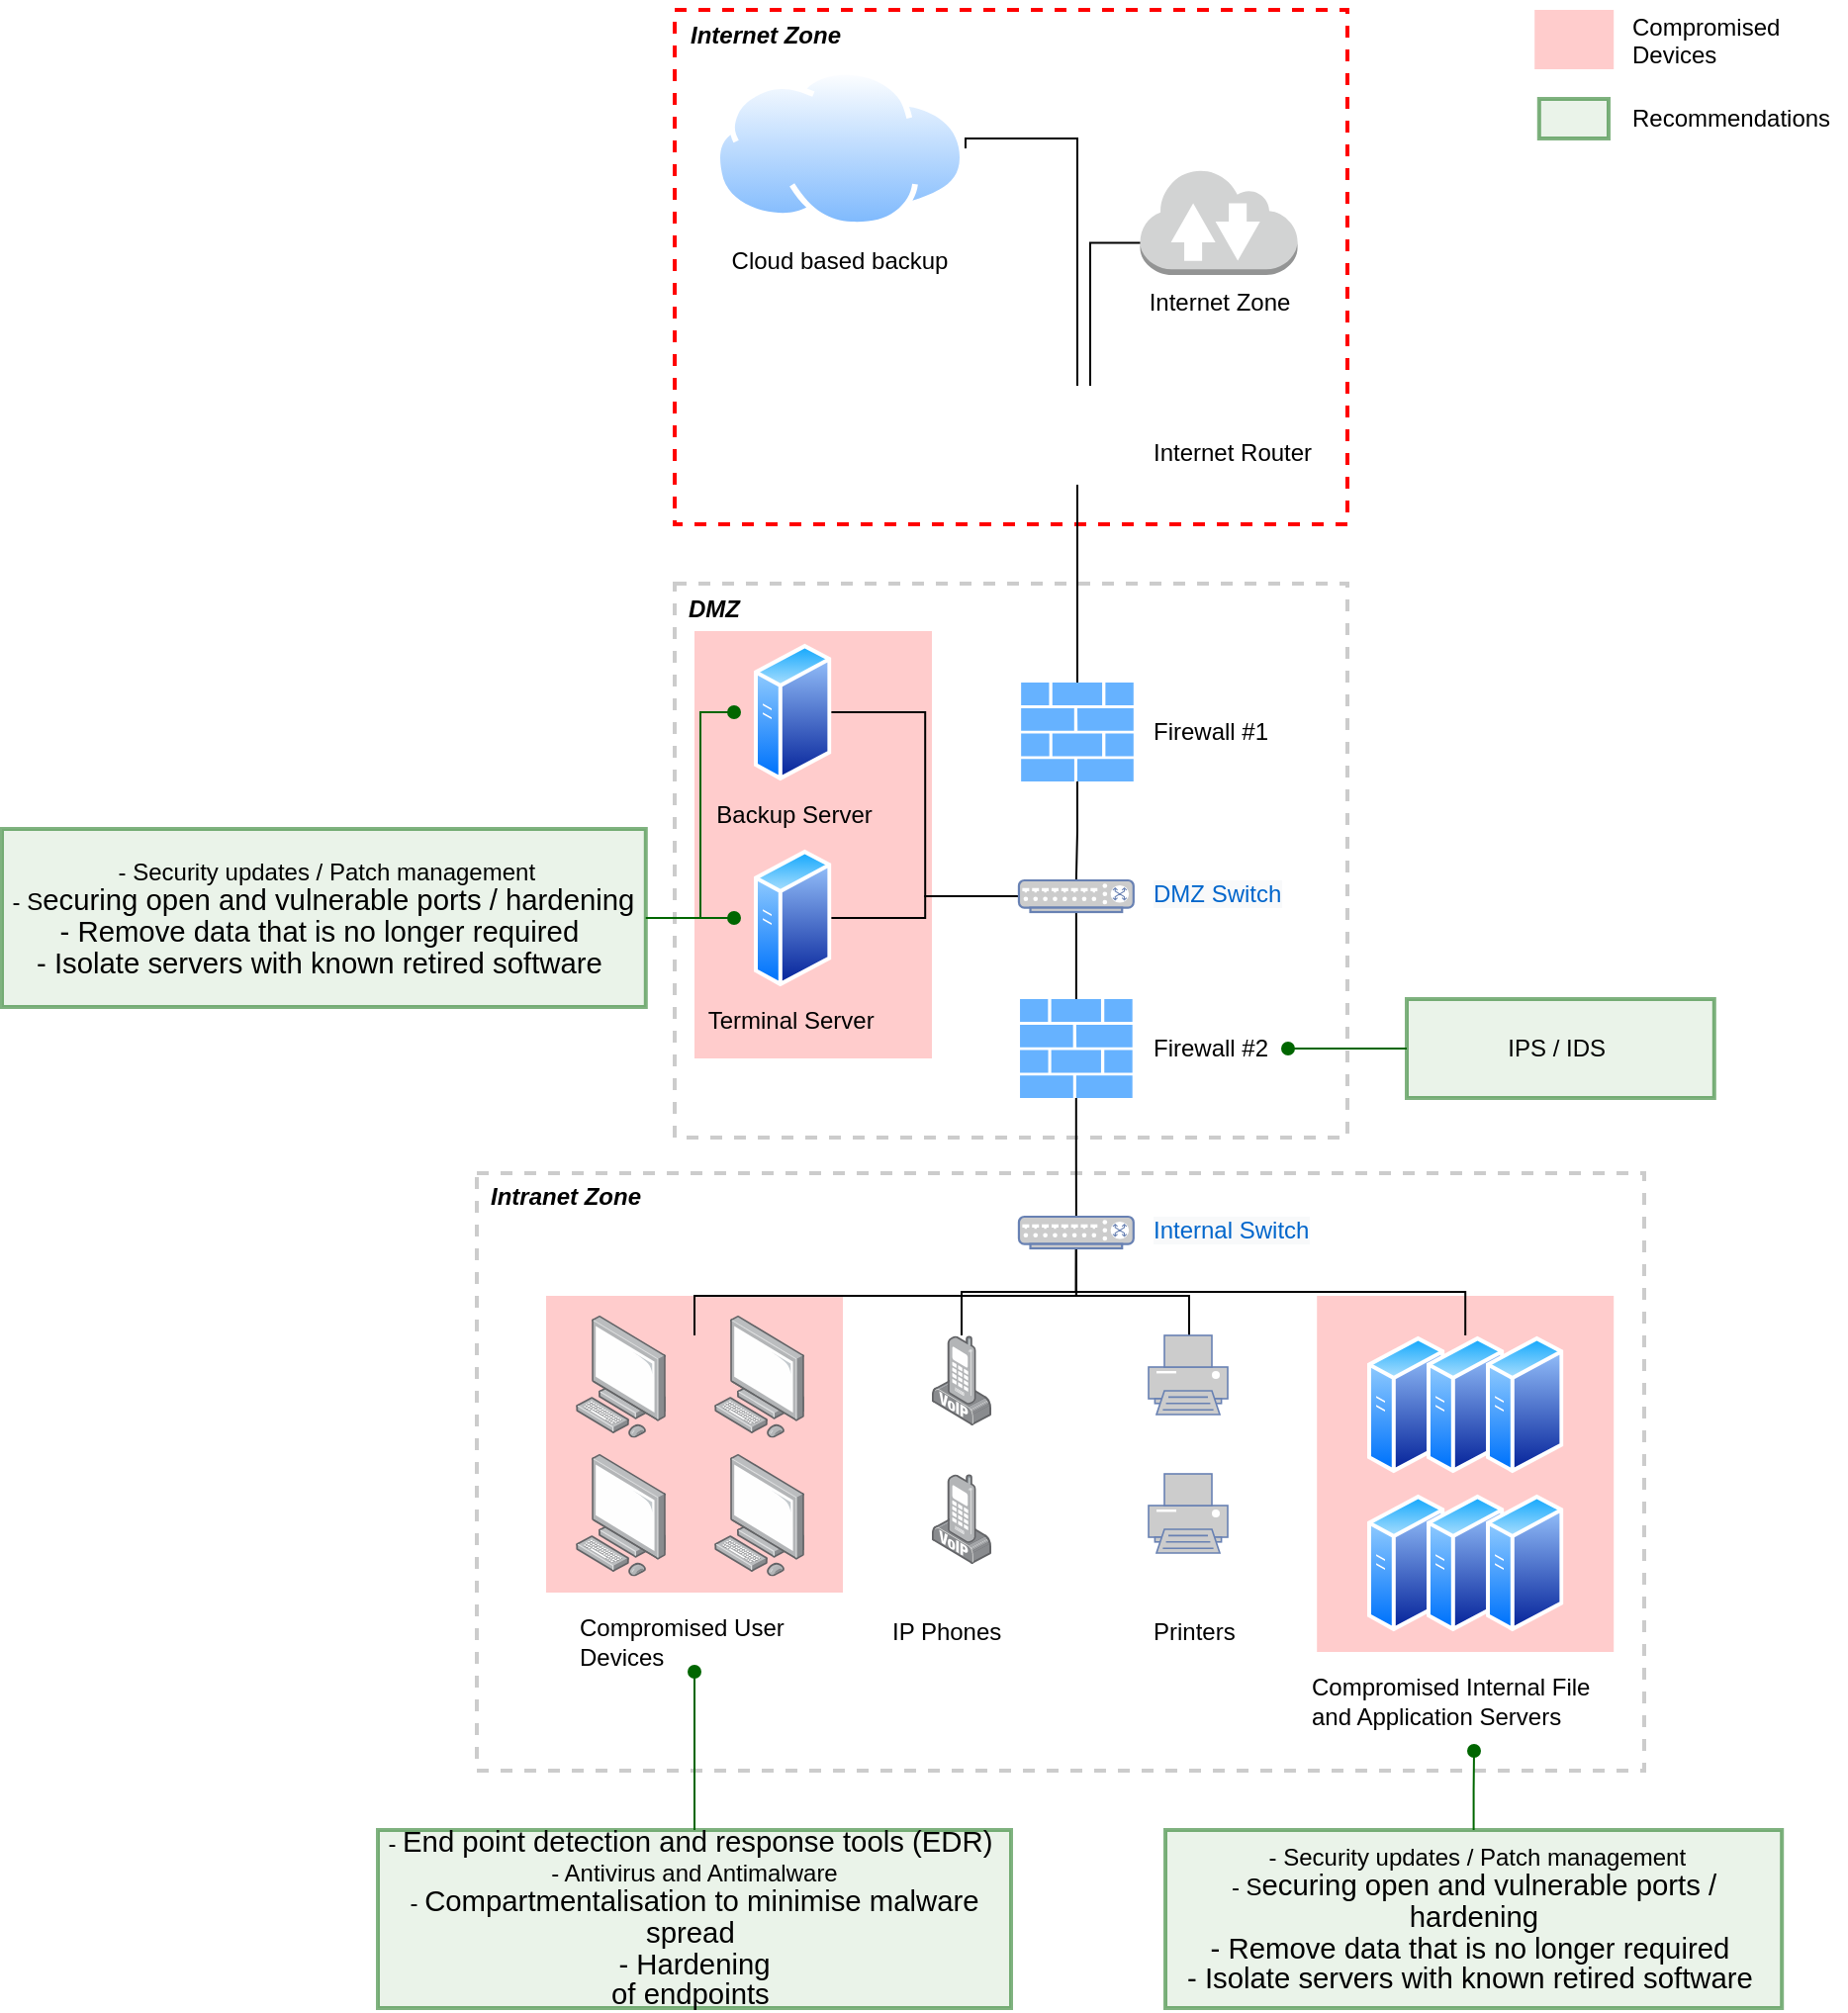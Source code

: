 <mxfile version="17.5.0" type="github">
  <diagram id="l8hXMBHkgcEJcSW0mbfh" name="Page-1">
    <mxGraphModel dx="830" dy="1265" grid="1" gridSize="10" guides="1" tooltips="1" connect="1" arrows="1" fold="1" page="1" pageScale="1" pageWidth="1169" pageHeight="827" math="0" shadow="0">
      <root>
        <mxCell id="0" />
        <mxCell id="1" parent="0" />
        <mxCell id="9ZJ48KXjJRt2zyMgK82v-65" value="" style="whiteSpace=wrap;html=1;fillColor=none;dashed=1;strokeColor=#CCCCCC;strokeWidth=2;" vertex="1" parent="1">
          <mxGeometry x="470" y="-495" width="340" height="280" as="geometry" />
        </mxCell>
        <mxCell id="9ZJ48KXjJRt2zyMgK82v-71" value="" style="whiteSpace=wrap;html=1;dashed=1;strokeColor=none;strokeWidth=4;fillColor=#FF0000;opacity=20;" vertex="1" parent="1">
          <mxGeometry x="480" y="-471" width="120" height="216" as="geometry" />
        </mxCell>
        <mxCell id="9ZJ48KXjJRt2zyMgK82v-70" value="" style="whiteSpace=wrap;html=1;dashed=1;strokeColor=none;strokeWidth=4;fillColor=#FF0000;opacity=20;" vertex="1" parent="1">
          <mxGeometry x="794.6" y="-135" width="150" height="180" as="geometry" />
        </mxCell>
        <mxCell id="9ZJ48KXjJRt2zyMgK82v-69" value="" style="whiteSpace=wrap;html=1;dashed=1;strokeColor=none;strokeWidth=4;fillColor=#FF0000;opacity=20;" vertex="1" parent="1">
          <mxGeometry x="405" y="-135" width="150" height="150" as="geometry" />
        </mxCell>
        <mxCell id="9ZJ48KXjJRt2zyMgK82v-67" value="" style="whiteSpace=wrap;html=1;fillColor=none;dashed=1;strokeColor=#FF0000;strokeWidth=2;" vertex="1" parent="1">
          <mxGeometry x="470" y="-785" width="340" height="260" as="geometry" />
        </mxCell>
        <mxCell id="9ZJ48KXjJRt2zyMgK82v-63" value="" style="whiteSpace=wrap;html=1;fillColor=none;dashed=1;strokeColor=#CCCCCC;strokeWidth=2;" vertex="1" parent="1">
          <mxGeometry x="370" y="-197" width="590" height="302" as="geometry" />
        </mxCell>
        <mxCell id="9ZJ48KXjJRt2zyMgK82v-1" value="Cloud based backup" style="aspect=fixed;perimeter=ellipsePerimeter;html=1;align=center;shadow=0;dashed=0;spacingTop=3;image;image=img/lib/active_directory/internet_cloud.svg;" vertex="1" parent="1">
          <mxGeometry x="490" y="-755" width="126.99" height="80" as="geometry" />
        </mxCell>
        <mxCell id="9ZJ48KXjJRt2zyMgK82v-2" value="Internet Zone" style="outlineConnect=0;dashed=0;verticalLabelPosition=bottom;verticalAlign=top;align=center;html=1;shape=mxgraph.aws3.internet_2;fillColor=#D2D3D3;gradientColor=none;" vertex="1" parent="1">
          <mxGeometry x="705.25" y="-705" width="79.5" height="54" as="geometry" />
        </mxCell>
        <mxCell id="9ZJ48KXjJRt2zyMgK82v-50" style="edgeStyle=orthogonalEdgeStyle;rounded=0;orthogonalLoop=1;jettySize=auto;html=1;entryX=0;entryY=0.7;entryDx=0;entryDy=0;entryPerimeter=0;endArrow=none;endFill=0;" edge="1" parent="1" source="9ZJ48KXjJRt2zyMgK82v-4" target="9ZJ48KXjJRt2zyMgK82v-2">
          <mxGeometry relative="1" as="geometry">
            <Array as="points">
              <mxPoint x="680" y="-667" />
            </Array>
          </mxGeometry>
        </mxCell>
        <mxCell id="9ZJ48KXjJRt2zyMgK82v-51" style="edgeStyle=orthogonalEdgeStyle;rounded=0;orthogonalLoop=1;jettySize=auto;html=1;entryX=1;entryY=0.5;entryDx=0;entryDy=0;endArrow=none;endFill=0;" edge="1" parent="1" source="9ZJ48KXjJRt2zyMgK82v-4" target="9ZJ48KXjJRt2zyMgK82v-1">
          <mxGeometry relative="1" as="geometry">
            <Array as="points">
              <mxPoint x="674" y="-720" />
            </Array>
          </mxGeometry>
        </mxCell>
        <mxCell id="9ZJ48KXjJRt2zyMgK82v-4" value="" style="shape=image;html=1;verticalAlign=top;verticalLabelPosition=bottom;labelBackgroundColor=#ffffff;imageAspect=0;aspect=fixed;image=https://cdn1.iconfinder.com/data/icons/computer-hardware-cute-style-vol-1/52/device__wifi__signal__wireless__connection__internet__router-128.png;imageBackground=none;" vertex="1" parent="1">
          <mxGeometry x="648.49" y="-595" width="50" height="50" as="geometry" />
        </mxCell>
        <mxCell id="9ZJ48KXjJRt2zyMgK82v-48" style="edgeStyle=orthogonalEdgeStyle;rounded=0;orthogonalLoop=1;jettySize=auto;html=1;entryX=0.5;entryY=0;entryDx=0;entryDy=0;entryPerimeter=0;endArrow=none;endFill=0;" edge="1" parent="1" source="9ZJ48KXjJRt2zyMgK82v-5" target="9ZJ48KXjJRt2zyMgK82v-27">
          <mxGeometry relative="1" as="geometry" />
        </mxCell>
        <mxCell id="9ZJ48KXjJRt2zyMgK82v-49" style="edgeStyle=orthogonalEdgeStyle;rounded=0;orthogonalLoop=1;jettySize=auto;html=1;exitX=0.5;exitY=0;exitDx=0;exitDy=0;exitPerimeter=0;entryX=0.5;entryY=1;entryDx=0;entryDy=0;endArrow=none;endFill=0;" edge="1" parent="1" source="9ZJ48KXjJRt2zyMgK82v-5" target="9ZJ48KXjJRt2zyMgK82v-4">
          <mxGeometry relative="1" as="geometry" />
        </mxCell>
        <mxCell id="9ZJ48KXjJRt2zyMgK82v-5" value="" style="sketch=0;aspect=fixed;pointerEvents=1;shadow=0;dashed=0;html=1;strokeColor=none;labelPosition=center;verticalLabelPosition=bottom;verticalAlign=top;align=center;fillColor=#66B2FF;shape=mxgraph.mscae.enterprise.firewall" vertex="1" parent="1">
          <mxGeometry x="645.08" y="-445" width="56.82" height="50" as="geometry" />
        </mxCell>
        <mxCell id="9ZJ48KXjJRt2zyMgK82v-46" style="edgeStyle=orthogonalEdgeStyle;rounded=0;orthogonalLoop=1;jettySize=auto;html=1;endArrow=none;endFill=0;" edge="1" parent="1" source="9ZJ48KXjJRt2zyMgK82v-9" target="9ZJ48KXjJRt2zyMgK82v-28">
          <mxGeometry relative="1" as="geometry" />
        </mxCell>
        <mxCell id="9ZJ48KXjJRt2zyMgK82v-9" value="" style="sketch=0;aspect=fixed;pointerEvents=1;shadow=0;dashed=0;html=1;strokeColor=none;labelPosition=center;verticalLabelPosition=bottom;verticalAlign=top;align=center;fillColor=#66B2FF;shape=mxgraph.mscae.enterprise.firewall" vertex="1" parent="1">
          <mxGeometry x="644.52" y="-285" width="56.82" height="50" as="geometry" />
        </mxCell>
        <mxCell id="9ZJ48KXjJRt2zyMgK82v-19" value="" style="points=[];aspect=fixed;html=1;align=center;shadow=0;dashed=0;image;image=img/lib/allied_telesis/computer_and_terminals/VOIP_IP_phone.svg;fillColor=#3399FF;" vertex="1" parent="1">
          <mxGeometry x="600" y="-115" width="30" height="45.6" as="geometry" />
        </mxCell>
        <mxCell id="9ZJ48KXjJRt2zyMgK82v-20" value="Backup Server" style="aspect=fixed;perimeter=ellipsePerimeter;html=1;align=center;shadow=0;dashed=0;spacingTop=3;image;image=img/lib/active_directory/generic_server.svg;fillColor=#3399FF;labelBackgroundColor=none;" vertex="1" parent="1">
          <mxGeometry x="510" y="-465" width="39.2" height="70" as="geometry" />
        </mxCell>
        <mxCell id="9ZJ48KXjJRt2zyMgK82v-22" value="Terminal Server&amp;nbsp;" style="aspect=fixed;perimeter=ellipsePerimeter;html=1;align=center;shadow=0;dashed=0;spacingTop=3;image;image=img/lib/active_directory/generic_server.svg;fillColor=#3399FF;labelBackgroundColor=none;" vertex="1" parent="1">
          <mxGeometry x="510" y="-361" width="39.2" height="70" as="geometry" />
        </mxCell>
        <mxCell id="9ZJ48KXjJRt2zyMgK82v-24" value="" style="aspect=fixed;perimeter=ellipsePerimeter;html=1;align=center;shadow=0;dashed=0;spacingTop=3;image;image=img/lib/active_directory/generic_server.svg;fillColor=#3399FF;" vertex="1" parent="1">
          <mxGeometry x="820" y="-115" width="39.2" height="70" as="geometry" />
        </mxCell>
        <mxCell id="9ZJ48KXjJRt2zyMgK82v-25" value="" style="aspect=fixed;perimeter=ellipsePerimeter;html=1;align=center;shadow=0;dashed=0;spacingTop=3;image;image=img/lib/active_directory/generic_server.svg;fillColor=#3399FF;" vertex="1" parent="1">
          <mxGeometry x="820" y="-35" width="39.2" height="70" as="geometry" />
        </mxCell>
        <mxCell id="9ZJ48KXjJRt2zyMgK82v-47" style="edgeStyle=orthogonalEdgeStyle;rounded=0;orthogonalLoop=1;jettySize=auto;html=1;exitX=0.5;exitY=1;exitDx=0;exitDy=0;exitPerimeter=0;entryX=0.5;entryY=0;entryDx=0;entryDy=0;entryPerimeter=0;endArrow=none;endFill=0;" edge="1" parent="1" source="9ZJ48KXjJRt2zyMgK82v-27" target="9ZJ48KXjJRt2zyMgK82v-9">
          <mxGeometry relative="1" as="geometry" />
        </mxCell>
        <mxCell id="9ZJ48KXjJRt2zyMgK82v-52" style="edgeStyle=orthogonalEdgeStyle;rounded=0;orthogonalLoop=1;jettySize=auto;html=1;entryX=1;entryY=0.5;entryDx=0;entryDy=0;endArrow=none;endFill=0;" edge="1" parent="1" source="9ZJ48KXjJRt2zyMgK82v-27" target="9ZJ48KXjJRt2zyMgK82v-20">
          <mxGeometry relative="1" as="geometry" />
        </mxCell>
        <mxCell id="9ZJ48KXjJRt2zyMgK82v-53" style="edgeStyle=orthogonalEdgeStyle;rounded=0;orthogonalLoop=1;jettySize=auto;html=1;endArrow=none;endFill=0;" edge="1" parent="1" source="9ZJ48KXjJRt2zyMgK82v-27" target="9ZJ48KXjJRt2zyMgK82v-22">
          <mxGeometry relative="1" as="geometry" />
        </mxCell>
        <mxCell id="9ZJ48KXjJRt2zyMgK82v-27" value="" style="fontColor=#0066CC;verticalAlign=top;verticalLabelPosition=bottom;labelPosition=center;align=center;html=1;outlineConnect=0;fillColor=#CCCCCC;strokeColor=#6881B3;gradientColor=none;gradientDirection=north;strokeWidth=2;shape=mxgraph.networks.switch;" vertex="1" parent="1">
          <mxGeometry x="643.97" y="-345" width="57.93" height="16" as="geometry" />
        </mxCell>
        <mxCell id="9ZJ48KXjJRt2zyMgK82v-41" style="edgeStyle=orthogonalEdgeStyle;rounded=0;orthogonalLoop=1;jettySize=auto;html=1;exitX=0.5;exitY=1;exitDx=0;exitDy=0;exitPerimeter=0;endArrow=none;endFill=0;" edge="1" parent="1" source="9ZJ48KXjJRt2zyMgK82v-28" target="9ZJ48KXjJRt2zyMgK82v-37">
          <mxGeometry relative="1" as="geometry" />
        </mxCell>
        <mxCell id="9ZJ48KXjJRt2zyMgK82v-43" style="edgeStyle=orthogonalEdgeStyle;rounded=0;orthogonalLoop=1;jettySize=auto;html=1;exitX=0.5;exitY=1;exitDx=0;exitDy=0;exitPerimeter=0;endArrow=none;endFill=0;" edge="1" parent="1" source="9ZJ48KXjJRt2zyMgK82v-28" target="9ZJ48KXjJRt2zyMgK82v-19">
          <mxGeometry relative="1" as="geometry" />
        </mxCell>
        <mxCell id="9ZJ48KXjJRt2zyMgK82v-44" style="edgeStyle=orthogonalEdgeStyle;rounded=0;orthogonalLoop=1;jettySize=auto;html=1;endArrow=none;endFill=0;" edge="1" parent="1" source="9ZJ48KXjJRt2zyMgK82v-28" target="9ZJ48KXjJRt2zyMgK82v-29">
          <mxGeometry relative="1" as="geometry">
            <Array as="points">
              <mxPoint x="673" y="-135" />
              <mxPoint x="730" y="-135" />
            </Array>
          </mxGeometry>
        </mxCell>
        <mxCell id="9ZJ48KXjJRt2zyMgK82v-45" style="edgeStyle=orthogonalEdgeStyle;rounded=0;orthogonalLoop=1;jettySize=auto;html=1;endArrow=none;endFill=0;" edge="1" parent="1" source="9ZJ48KXjJRt2zyMgK82v-28">
          <mxGeometry relative="1" as="geometry">
            <mxPoint x="480" y="-115" as="targetPoint" />
            <Array as="points">
              <mxPoint x="673" y="-135" />
              <mxPoint x="480" y="-135" />
            </Array>
          </mxGeometry>
        </mxCell>
        <mxCell id="9ZJ48KXjJRt2zyMgK82v-28" value="" style="fontColor=#0066CC;verticalAlign=top;verticalLabelPosition=bottom;labelPosition=center;align=center;html=1;outlineConnect=0;fillColor=#CCCCCC;strokeColor=#6881B3;gradientColor=none;gradientDirection=north;strokeWidth=2;shape=mxgraph.networks.switch;" vertex="1" parent="1">
          <mxGeometry x="643.97" y="-175" width="57.93" height="16" as="geometry" />
        </mxCell>
        <mxCell id="9ZJ48KXjJRt2zyMgK82v-29" value="" style="fontColor=#0066CC;verticalAlign=top;verticalLabelPosition=bottom;labelPosition=center;align=center;html=1;outlineConnect=0;fillColor=#CCCCCC;strokeColor=#6881B3;gradientColor=none;gradientDirection=north;strokeWidth=2;shape=mxgraph.networks.printer;" vertex="1" parent="1">
          <mxGeometry x="709.5" y="-115" width="40" height="40" as="geometry" />
        </mxCell>
        <mxCell id="9ZJ48KXjJRt2zyMgK82v-30" value="" style="points=[];aspect=fixed;html=1;align=center;shadow=0;dashed=0;image;image=img/lib/allied_telesis/computer_and_terminals/Personal_Computer.svg;fillColor=#3399FF;" vertex="1" parent="1">
          <mxGeometry x="490" y="-125" width="45.6" height="61.8" as="geometry" />
        </mxCell>
        <mxCell id="9ZJ48KXjJRt2zyMgK82v-32" value="" style="points=[];aspect=fixed;html=1;align=center;shadow=0;dashed=0;image;image=img/lib/allied_telesis/computer_and_terminals/Personal_Computer.svg;fillColor=#3399FF;" vertex="1" parent="1">
          <mxGeometry x="420" y="-125" width="45.6" height="61.8" as="geometry" />
        </mxCell>
        <mxCell id="9ZJ48KXjJRt2zyMgK82v-33" value="" style="points=[];aspect=fixed;html=1;align=center;shadow=0;dashed=0;image;image=img/lib/allied_telesis/computer_and_terminals/VOIP_IP_phone.svg;fillColor=#3399FF;" vertex="1" parent="1">
          <mxGeometry x="600" y="-45" width="30" height="45.6" as="geometry" />
        </mxCell>
        <mxCell id="9ZJ48KXjJRt2zyMgK82v-34" value="" style="fontColor=#0066CC;verticalAlign=top;verticalLabelPosition=bottom;labelPosition=center;align=center;html=1;outlineConnect=0;fillColor=#CCCCCC;strokeColor=#6881B3;gradientColor=none;gradientDirection=north;strokeWidth=2;shape=mxgraph.networks.printer;" vertex="1" parent="1">
          <mxGeometry x="709.5" y="-45" width="40" height="40" as="geometry" />
        </mxCell>
        <mxCell id="9ZJ48KXjJRt2zyMgK82v-35" value="" style="points=[];aspect=fixed;html=1;align=center;shadow=0;dashed=0;image;image=img/lib/allied_telesis/computer_and_terminals/Personal_Computer.svg;fillColor=#3399FF;" vertex="1" parent="1">
          <mxGeometry x="490" y="-55" width="45.6" height="61.8" as="geometry" />
        </mxCell>
        <mxCell id="9ZJ48KXjJRt2zyMgK82v-36" value="" style="points=[];aspect=fixed;html=1;align=center;shadow=0;dashed=0;image;image=img/lib/allied_telesis/computer_and_terminals/Personal_Computer.svg;fillColor=#3399FF;" vertex="1" parent="1">
          <mxGeometry x="420" y="-55" width="45.6" height="61.8" as="geometry" />
        </mxCell>
        <mxCell id="9ZJ48KXjJRt2zyMgK82v-37" value="" style="aspect=fixed;perimeter=ellipsePerimeter;html=1;align=center;shadow=0;dashed=0;spacingTop=3;image;image=img/lib/active_directory/generic_server.svg;fillColor=#3399FF;" vertex="1" parent="1">
          <mxGeometry x="850" y="-115" width="39.2" height="70" as="geometry" />
        </mxCell>
        <mxCell id="9ZJ48KXjJRt2zyMgK82v-38" value="" style="aspect=fixed;perimeter=ellipsePerimeter;html=1;align=center;shadow=0;dashed=0;spacingTop=3;image;image=img/lib/active_directory/generic_server.svg;fillColor=#3399FF;" vertex="1" parent="1">
          <mxGeometry x="850" y="-35" width="39.2" height="70" as="geometry" />
        </mxCell>
        <mxCell id="9ZJ48KXjJRt2zyMgK82v-39" value="" style="aspect=fixed;perimeter=ellipsePerimeter;html=1;align=center;shadow=0;dashed=0;spacingTop=3;image;image=img/lib/active_directory/generic_server.svg;fillColor=#3399FF;" vertex="1" parent="1">
          <mxGeometry x="880" y="-115" width="39.2" height="70" as="geometry" />
        </mxCell>
        <mxCell id="9ZJ48KXjJRt2zyMgK82v-40" value="" style="aspect=fixed;perimeter=ellipsePerimeter;html=1;align=center;shadow=0;dashed=0;spacingTop=3;image;image=img/lib/active_directory/generic_server.svg;fillColor=#3399FF;" vertex="1" parent="1">
          <mxGeometry x="880" y="-35" width="39.2" height="70" as="geometry" />
        </mxCell>
        <mxCell id="9ZJ48KXjJRt2zyMgK82v-54" value="Firewall #1" style="text;html=1;resizable=0;autosize=1;align=left;verticalAlign=middle;points=[];fillColor=none;strokeColor=none;rounded=0;" vertex="1" parent="1">
          <mxGeometry x="710" y="-430" width="70" height="20" as="geometry" />
        </mxCell>
        <mxCell id="9ZJ48KXjJRt2zyMgK82v-55" value="Firewall #2" style="text;html=1;resizable=0;autosize=1;align=left;verticalAlign=middle;points=[];fillColor=none;strokeColor=none;rounded=0;" vertex="1" parent="1">
          <mxGeometry x="710" y="-270" width="70" height="20" as="geometry" />
        </mxCell>
        <mxCell id="9ZJ48KXjJRt2zyMgK82v-56" value="&lt;span style=&quot;color: rgb(0, 102, 204); font-family: helvetica; font-size: 12px; font-style: normal; font-weight: 400; letter-spacing: normal; text-indent: 0px; text-transform: none; word-spacing: 0px; background-color: rgb(248, 249, 250); display: inline; float: none;&quot;&gt;DMZ Switch&lt;/span&gt;" style="text;whiteSpace=wrap;html=1;align=left;" vertex="1" parent="1">
          <mxGeometry x="710" y="-352" width="90" height="30" as="geometry" />
        </mxCell>
        <mxCell id="9ZJ48KXjJRt2zyMgK82v-57" value="&lt;span style=&quot;color: rgb(0, 0, 0); font-family: helvetica; font-size: 12px; font-style: normal; font-weight: 400; letter-spacing: normal; text-indent: 0px; text-transform: none; word-spacing: 0px; background-color: rgb(255, 255, 255); display: inline; float: none;&quot;&gt;Internet Router&lt;/span&gt;" style="text;whiteSpace=wrap;html=1;align=left;" vertex="1" parent="1">
          <mxGeometry x="710" y="-575" width="110" height="30" as="geometry" />
        </mxCell>
        <mxCell id="9ZJ48KXjJRt2zyMgK82v-58" value="&lt;span style=&quot;color: rgb(0 , 102 , 204) ; font-family: &amp;#34;helvetica&amp;#34; ; font-size: 12px ; font-style: normal ; font-weight: 400 ; letter-spacing: normal ; text-indent: 0px ; text-transform: none ; word-spacing: 0px ; background-color: rgb(248 , 249 , 250) ; display: inline ; float: none&quot;&gt;Internal Switch&lt;/span&gt;" style="text;whiteSpace=wrap;html=1;align=left;" vertex="1" parent="1">
          <mxGeometry x="710" y="-182" width="90" height="30" as="geometry" />
        </mxCell>
        <mxCell id="9ZJ48KXjJRt2zyMgK82v-59" value="Compromised User &lt;br&gt;Devices" style="text;html=1;resizable=0;autosize=1;align=left;verticalAlign=middle;points=[];fillColor=none;strokeColor=none;rounded=0;" vertex="1" parent="1">
          <mxGeometry x="420" y="25" width="120" height="30" as="geometry" />
        </mxCell>
        <mxCell id="9ZJ48KXjJRt2zyMgK82v-60" value="IP Phones" style="text;html=1;resizable=0;autosize=1;align=left;verticalAlign=middle;points=[];fillColor=none;strokeColor=none;rounded=0;" vertex="1" parent="1">
          <mxGeometry x="578.49" y="25" width="70" height="20" as="geometry" />
        </mxCell>
        <mxCell id="9ZJ48KXjJRt2zyMgK82v-61" value="Printers" style="text;html=1;resizable=0;autosize=1;align=left;verticalAlign=middle;points=[];fillColor=none;strokeColor=none;rounded=0;" vertex="1" parent="1">
          <mxGeometry x="709.5" y="25" width="60" height="20" as="geometry" />
        </mxCell>
        <mxCell id="9ZJ48KXjJRt2zyMgK82v-62" value="Compromised Internal File &lt;br&gt;and Application Servers" style="text;html=1;resizable=0;autosize=1;align=left;verticalAlign=middle;points=[];fillColor=none;strokeColor=none;rounded=0;" vertex="1" parent="1">
          <mxGeometry x="789.6" y="55" width="160" height="30" as="geometry" />
        </mxCell>
        <mxCell id="9ZJ48KXjJRt2zyMgK82v-64" value="Intranet Zone" style="text;html=1;resizable=0;autosize=1;align=left;verticalAlign=middle;points=[];fillColor=none;strokeColor=none;rounded=0;fontStyle=3" vertex="1" parent="1">
          <mxGeometry x="375" y="-195" width="90" height="20" as="geometry" />
        </mxCell>
        <mxCell id="9ZJ48KXjJRt2zyMgK82v-66" value="DMZ" style="text;html=1;resizable=0;autosize=1;align=left;verticalAlign=middle;points=[];fillColor=none;strokeColor=none;rounded=0;fontStyle=3" vertex="1" parent="1">
          <mxGeometry x="475" y="-492" width="40" height="20" as="geometry" />
        </mxCell>
        <mxCell id="9ZJ48KXjJRt2zyMgK82v-68" value="Internet Zone" style="text;html=1;resizable=0;autosize=1;align=left;verticalAlign=middle;points=[];fillColor=none;strokeColor=none;rounded=0;fontStyle=3" vertex="1" parent="1">
          <mxGeometry x="475.8" y="-782" width="90" height="20" as="geometry" />
        </mxCell>
        <mxCell id="9ZJ48KXjJRt2zyMgK82v-72" value="" style="whiteSpace=wrap;html=1;dashed=1;strokeColor=none;strokeWidth=4;fillColor=#FF0000;opacity=20;labelBorderColor=none;" vertex="1" parent="1">
          <mxGeometry x="904.6" y="-785" width="40" height="30" as="geometry" />
        </mxCell>
        <mxCell id="9ZJ48KXjJRt2zyMgK82v-73" value="&lt;span style=&quot;color: rgb(0 , 0 , 0) ; font-family: &amp;#34;helvetica&amp;#34; ; font-size: 12px ; font-style: normal ; font-weight: 400 ; letter-spacing: normal ; text-indent: 0px ; text-transform: none ; word-spacing: 0px ; background-color: rgb(255 , 255 , 255) ; display: inline ; float: none&quot;&gt;Compromised Devices&lt;/span&gt;" style="text;whiteSpace=wrap;html=1;align=left;" vertex="1" parent="1">
          <mxGeometry x="951.6" y="-790" width="110" height="30" as="geometry" />
        </mxCell>
        <mxCell id="9ZJ48KXjJRt2zyMgK82v-85" style="edgeStyle=orthogonalEdgeStyle;rounded=0;orthogonalLoop=1;jettySize=auto;html=1;startArrow=none;startFill=0;endArrow=oval;endFill=1;strokeColor=#006600;" edge="1" parent="1" source="9ZJ48KXjJRt2zyMgK82v-76" target="9ZJ48KXjJRt2zyMgK82v-59">
          <mxGeometry relative="1" as="geometry" />
        </mxCell>
        <mxCell id="9ZJ48KXjJRt2zyMgK82v-76" value="-&amp;nbsp;&lt;span style=&quot;font-size: 11.0pt ; line-height: 107% ; font-family: &amp;#34;calibri&amp;#34; , sans-serif&quot;&gt;End&amp;nbsp;point detection and response tools (EDR)&amp;nbsp;&lt;/span&gt;&lt;br&gt;- Antivirus and Antimalware&lt;br&gt;-&amp;nbsp;&lt;span style=&quot;font-size: 11.0pt ; line-height: 107% ; font-family: &amp;#34;calibri&amp;#34; , sans-serif&quot;&gt;Compartmentalisation to minimise malware spread&amp;nbsp;&lt;br&gt;-&amp;nbsp;&lt;span style=&quot;font-size: 11.0pt ; line-height: 107% ; font-family: &amp;#34;calibri&amp;#34; , sans-serif&quot;&gt;Hardening&lt;br/&gt;of endpoints&amp;nbsp;&lt;/span&gt;&lt;br&gt;&lt;/span&gt;" style="whiteSpace=wrap;html=1;labelBackgroundColor=none;labelBorderColor=none;strokeColor=#006600;strokeWidth=2;fillColor=#d5e8d4;opacity=50;align=center;" vertex="1" parent="1">
          <mxGeometry x="320" y="135" width="320" height="90" as="geometry" />
        </mxCell>
        <mxCell id="9ZJ48KXjJRt2zyMgK82v-86" style="edgeStyle=orthogonalEdgeStyle;rounded=0;orthogonalLoop=1;jettySize=auto;html=1;startArrow=none;startFill=0;endArrow=oval;endFill=1;strokeColor=#006600;" edge="1" parent="1" source="9ZJ48KXjJRt2zyMgK82v-77">
          <mxGeometry relative="1" as="geometry">
            <mxPoint x="874" y="95" as="targetPoint" />
          </mxGeometry>
        </mxCell>
        <mxCell id="9ZJ48KXjJRt2zyMgK82v-77" value="&amp;nbsp;- Security updates / Patch management&lt;br&gt;- S&lt;span style=&quot;font-size: 11pt ; line-height: 15.693px ; font-family: &amp;#34;calibri&amp;#34; , sans-serif&quot;&gt;ecuring open and vulnerable ports / hardening&lt;br&gt;-&amp;nbsp;&lt;span style=&quot;font-size: 11pt ; line-height: 15.693px&quot;&gt;Remove data that is no longer required&amp;nbsp;&lt;br&gt;&lt;/span&gt;-&amp;nbsp;&lt;span style=&quot;font-size: 11pt ; line-height: 15.693px&quot;&gt;Isolate&amp;nbsp;servers with known retired software&amp;nbsp;&lt;/span&gt;&lt;/span&gt;" style="whiteSpace=wrap;html=1;labelBackgroundColor=none;labelBorderColor=none;strokeColor=#006600;strokeWidth=2;fillColor=#d5e8d4;opacity=50;align=center;" vertex="1" parent="1">
          <mxGeometry x="718" y="135" width="311.6" height="90" as="geometry" />
        </mxCell>
        <mxCell id="9ZJ48KXjJRt2zyMgK82v-84" style="edgeStyle=orthogonalEdgeStyle;rounded=0;orthogonalLoop=1;jettySize=auto;html=1;startArrow=none;startFill=0;endArrow=oval;endFill=1;strokeColor=#006600;" edge="1" parent="1" source="9ZJ48KXjJRt2zyMgK82v-78">
          <mxGeometry relative="1" as="geometry">
            <mxPoint x="500" y="-326" as="targetPoint" />
          </mxGeometry>
        </mxCell>
        <mxCell id="9ZJ48KXjJRt2zyMgK82v-91" style="edgeStyle=orthogonalEdgeStyle;rounded=0;orthogonalLoop=1;jettySize=auto;html=1;startArrow=none;startFill=0;endArrow=oval;endFill=1;strokeColor=#006600;" edge="1" parent="1" source="9ZJ48KXjJRt2zyMgK82v-78">
          <mxGeometry relative="1" as="geometry">
            <mxPoint x="500" y="-430" as="targetPoint" />
            <Array as="points">
              <mxPoint x="483" y="-326" />
              <mxPoint x="483" y="-430" />
            </Array>
          </mxGeometry>
        </mxCell>
        <mxCell id="9ZJ48KXjJRt2zyMgK82v-78" value="&amp;nbsp;- Security updates / Patch management&lt;br&gt;- S&lt;span style=&quot;font-size: 11.0pt ; line-height: 107% ; font-family: &amp;#34;calibri&amp;#34; , sans-serif&quot;&gt;ecuring open and vulnerable ports / hardening&lt;br&gt;-&amp;nbsp;&lt;span style=&quot;font-size: 11.0pt ; line-height: 107% ; font-family: &amp;#34;calibri&amp;#34; , sans-serif&quot;&gt;Remove data that is no longer required&amp;nbsp;&lt;br&gt;&lt;/span&gt;-&amp;nbsp;&lt;span style=&quot;font-size: 11.0pt ; line-height: 107% ; font-family: &amp;#34;calibri&amp;#34; , sans-serif&quot;&gt;Isolate&amp;nbsp;servers with known retired software&amp;nbsp;&lt;/span&gt;&lt;br&gt;&lt;/span&gt;" style="whiteSpace=wrap;html=1;labelBackgroundColor=none;labelBorderColor=none;strokeColor=#006600;strokeWidth=2;fillColor=#d5e8d4;opacity=50;align=center;" vertex="1" parent="1">
          <mxGeometry x="130" y="-371" width="325.4" height="90" as="geometry" />
        </mxCell>
        <mxCell id="9ZJ48KXjJRt2zyMgK82v-80" style="edgeStyle=orthogonalEdgeStyle;rounded=0;orthogonalLoop=1;jettySize=auto;html=1;endArrow=oval;endFill=1;startArrow=none;startFill=0;strokeColor=#006600;" edge="1" parent="1" source="9ZJ48KXjJRt2zyMgK82v-79" target="9ZJ48KXjJRt2zyMgK82v-55">
          <mxGeometry relative="1" as="geometry" />
        </mxCell>
        <mxCell id="9ZJ48KXjJRt2zyMgK82v-79" value="IPS / IDS&amp;nbsp;" style="whiteSpace=wrap;html=1;labelBackgroundColor=none;labelBorderColor=none;strokeColor=#006600;strokeWidth=2;fillColor=#d5e8d4;opacity=50;align=center;" vertex="1" parent="1">
          <mxGeometry x="840" y="-285" width="155.4" height="50" as="geometry" />
        </mxCell>
        <mxCell id="9ZJ48KXjJRt2zyMgK82v-92" value="" style="whiteSpace=wrap;html=1;labelBackgroundColor=none;labelBorderColor=none;strokeColor=#006600;strokeWidth=2;fillColor=#d5e8d4;opacity=50;align=center;" vertex="1" parent="1">
          <mxGeometry x="906.9" y="-740" width="35.1" height="20" as="geometry" />
        </mxCell>
        <mxCell id="9ZJ48KXjJRt2zyMgK82v-93" value="&lt;span style=&quot;color: rgb(0 , 0 , 0) ; font-family: &amp;#34;helvetica&amp;#34; ; font-size: 12px ; font-style: normal ; font-weight: 400 ; letter-spacing: normal ; text-indent: 0px ; text-transform: none ; word-spacing: 0px ; background-color: rgb(255 , 255 , 255) ; display: inline ; float: none&quot;&gt;Recommendations&lt;/span&gt;" style="text;whiteSpace=wrap;html=1;align=left;" vertex="1" parent="1">
          <mxGeometry x="951.6" y="-744" width="110" height="30" as="geometry" />
        </mxCell>
      </root>
    </mxGraphModel>
  </diagram>
</mxfile>
